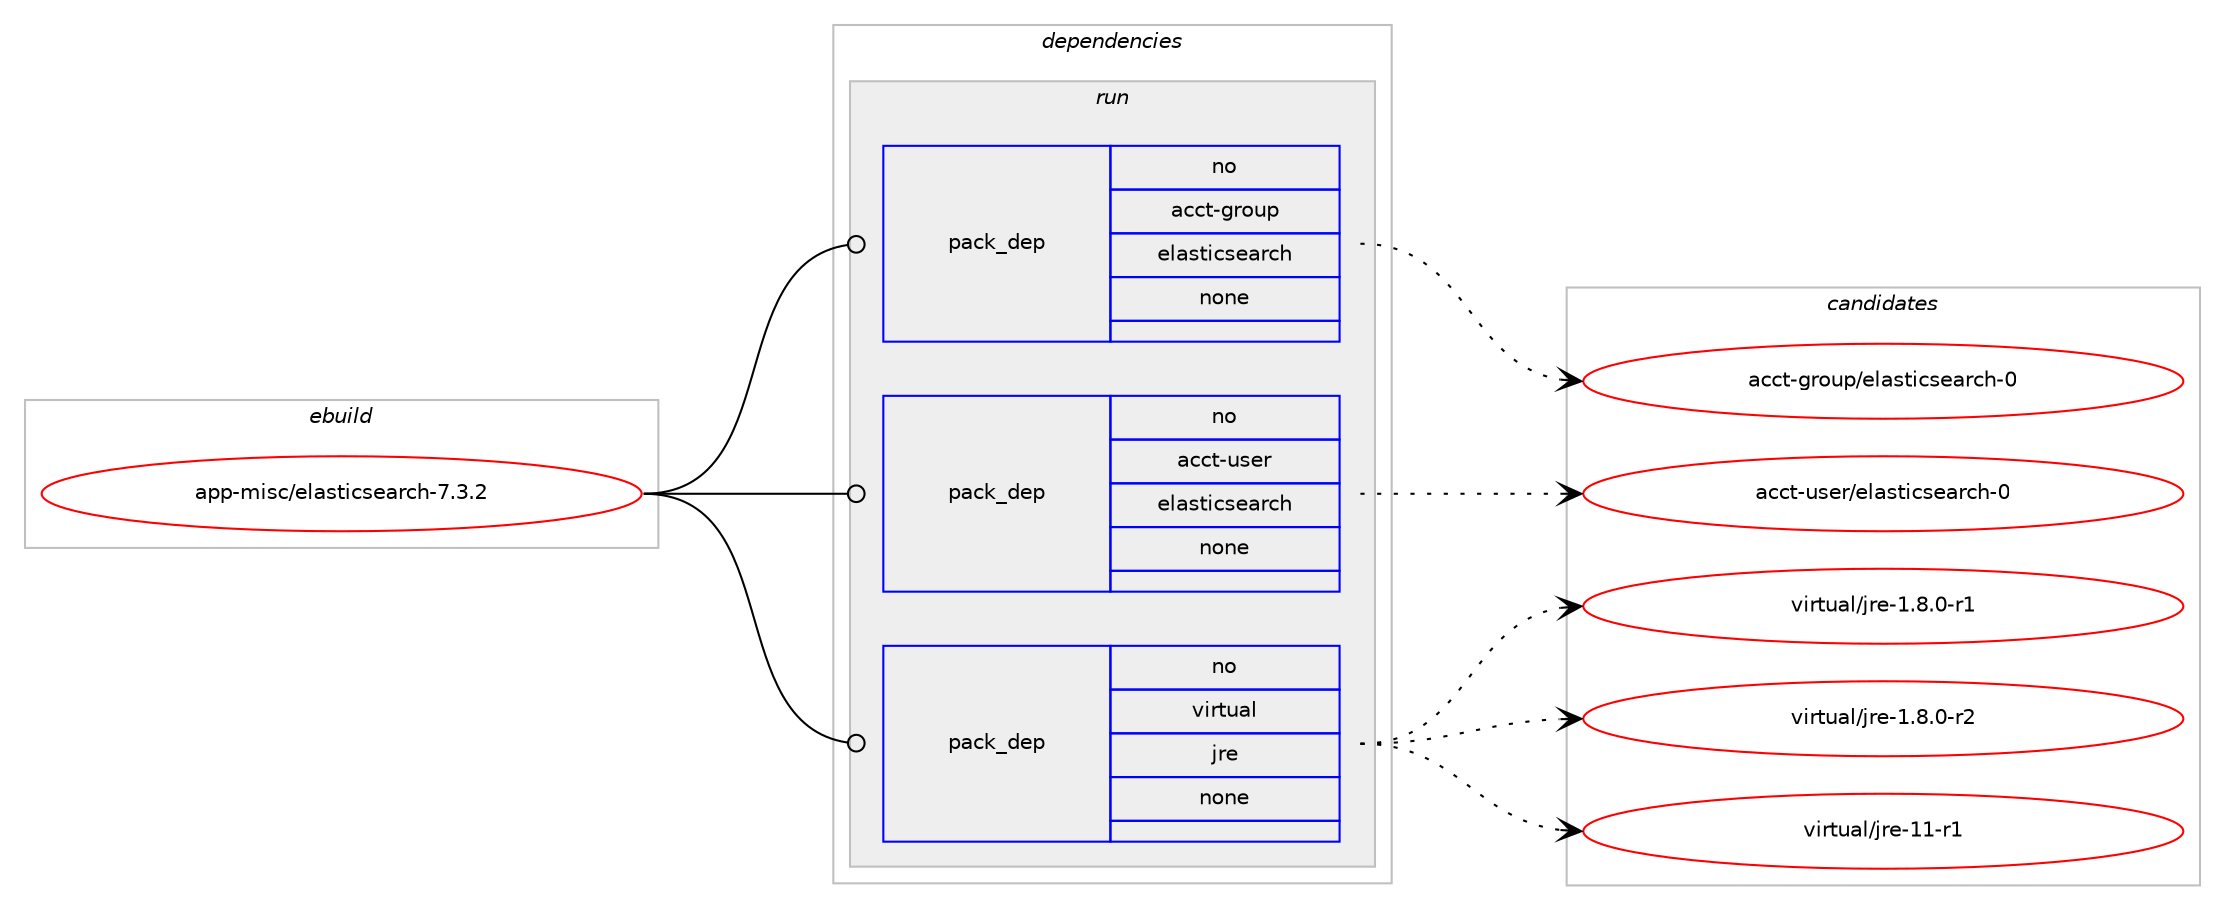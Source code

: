digraph prolog {

# *************
# Graph options
# *************

newrank=true;
concentrate=true;
compound=true;
graph [rankdir=LR,fontname=Helvetica,fontsize=10,ranksep=1.5];#, ranksep=2.5, nodesep=0.2];
edge  [arrowhead=vee];
node  [fontname=Helvetica,fontsize=10];

# **********
# The ebuild
# **********

subgraph cluster_leftcol {
color=gray;
rank=same;
label=<<i>ebuild</i>>;
id [label="app-misc/elasticsearch-7.3.2", color=red, width=4, href="../app-misc/elasticsearch-7.3.2.svg"];
}

# ****************
# The dependencies
# ****************

subgraph cluster_midcol {
color=gray;
label=<<i>dependencies</i>>;
subgraph cluster_compile {
fillcolor="#eeeeee";
style=filled;
label=<<i>compile</i>>;
}
subgraph cluster_compileandrun {
fillcolor="#eeeeee";
style=filled;
label=<<i>compile and run</i>>;
}
subgraph cluster_run {
fillcolor="#eeeeee";
style=filled;
label=<<i>run</i>>;
subgraph pack370195 {
dependency498157 [label=<<TABLE BORDER="0" CELLBORDER="1" CELLSPACING="0" CELLPADDING="4" WIDTH="220"><TR><TD ROWSPAN="6" CELLPADDING="30">pack_dep</TD></TR><TR><TD WIDTH="110">no</TD></TR><TR><TD>acct-group</TD></TR><TR><TD>elasticsearch</TD></TR><TR><TD>none</TD></TR><TR><TD></TD></TR></TABLE>>, shape=none, color=blue];
}
id:e -> dependency498157:w [weight=20,style="solid",arrowhead="odot"];
subgraph pack370196 {
dependency498158 [label=<<TABLE BORDER="0" CELLBORDER="1" CELLSPACING="0" CELLPADDING="4" WIDTH="220"><TR><TD ROWSPAN="6" CELLPADDING="30">pack_dep</TD></TR><TR><TD WIDTH="110">no</TD></TR><TR><TD>acct-user</TD></TR><TR><TD>elasticsearch</TD></TR><TR><TD>none</TD></TR><TR><TD></TD></TR></TABLE>>, shape=none, color=blue];
}
id:e -> dependency498158:w [weight=20,style="solid",arrowhead="odot"];
subgraph pack370197 {
dependency498159 [label=<<TABLE BORDER="0" CELLBORDER="1" CELLSPACING="0" CELLPADDING="4" WIDTH="220"><TR><TD ROWSPAN="6" CELLPADDING="30">pack_dep</TD></TR><TR><TD WIDTH="110">no</TD></TR><TR><TD>virtual</TD></TR><TR><TD>jre</TD></TR><TR><TD>none</TD></TR><TR><TD></TD></TR></TABLE>>, shape=none, color=blue];
}
id:e -> dependency498159:w [weight=20,style="solid",arrowhead="odot"];
}
}

# **************
# The candidates
# **************

subgraph cluster_choices {
rank=same;
color=gray;
label=<<i>candidates</i>>;

subgraph choice370195 {
color=black;
nodesep=1;
choice9799991164510311411111711247101108971151161059911510197114991044548 [label="acct-group/elasticsearch-0", color=red, width=4,href="../acct-group/elasticsearch-0.svg"];
dependency498157:e -> choice9799991164510311411111711247101108971151161059911510197114991044548:w [style=dotted,weight="100"];
}
subgraph choice370196 {
color=black;
nodesep=1;
choice9799991164511711510111447101108971151161059911510197114991044548 [label="acct-user/elasticsearch-0", color=red, width=4,href="../acct-user/elasticsearch-0.svg"];
dependency498158:e -> choice9799991164511711510111447101108971151161059911510197114991044548:w [style=dotted,weight="100"];
}
subgraph choice370197 {
color=black;
nodesep=1;
choice11810511411611797108471061141014549465646484511449 [label="virtual/jre-1.8.0-r1", color=red, width=4,href="../virtual/jre-1.8.0-r1.svg"];
choice11810511411611797108471061141014549465646484511450 [label="virtual/jre-1.8.0-r2", color=red, width=4,href="../virtual/jre-1.8.0-r2.svg"];
choice11810511411611797108471061141014549494511449 [label="virtual/jre-11-r1", color=red, width=4,href="../virtual/jre-11-r1.svg"];
dependency498159:e -> choice11810511411611797108471061141014549465646484511449:w [style=dotted,weight="100"];
dependency498159:e -> choice11810511411611797108471061141014549465646484511450:w [style=dotted,weight="100"];
dependency498159:e -> choice11810511411611797108471061141014549494511449:w [style=dotted,weight="100"];
}
}

}
